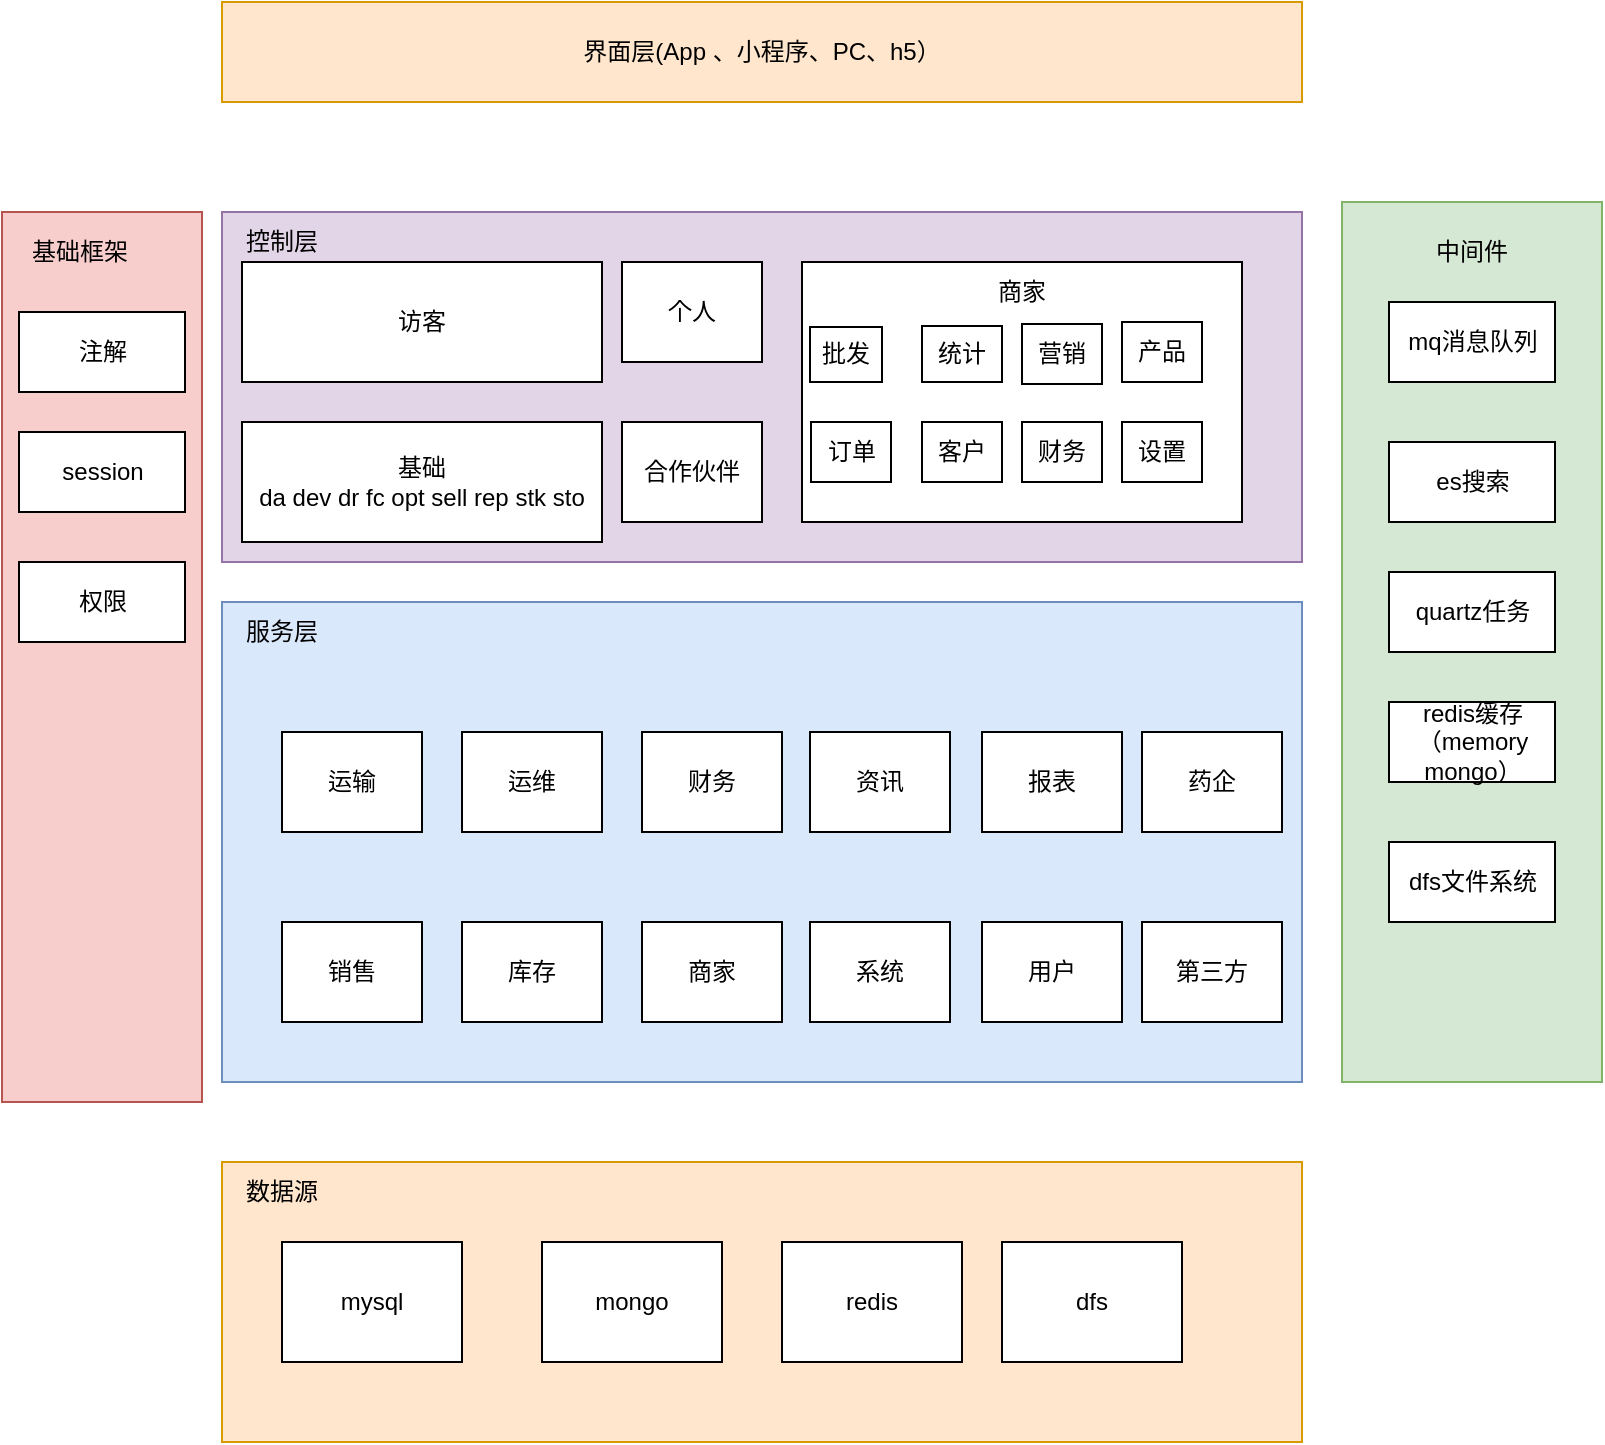 <mxfile version="21.3.2" type="github">
  <diagram name="第 1 页" id="o9Ei0PC76Jg45LqllU9U">
    <mxGraphModel dx="1044" dy="731" grid="1" gridSize="10" guides="1" tooltips="1" connect="1" arrows="1" fold="1" page="1" pageScale="1" pageWidth="827" pageHeight="1169" math="0" shadow="0">
      <root>
        <mxCell id="0" />
        <mxCell id="1" parent="0" />
        <mxCell id="GNhCBHddAeiy44cL_EDV-12" value="" style="rounded=0;whiteSpace=wrap;html=1;rotation=90;fillColor=#f8cecc;strokeColor=#b85450;" vertex="1" parent="1">
          <mxGeometry x="-162.5" y="327.5" width="445" height="100" as="geometry" />
        </mxCell>
        <mxCell id="5oRvASKhfjeJxALJtjsc-1" value="界面层(App 、小程序、PC、h5）" style="rounded=0;whiteSpace=wrap;html=1;fillColor=#ffe6cc;strokeColor=#d79b00;" parent="1" vertex="1">
          <mxGeometry x="120" y="50" width="540" height="50" as="geometry" />
        </mxCell>
        <mxCell id="5oRvASKhfjeJxALJtjsc-2" value="" style="rounded=0;whiteSpace=wrap;html=1;fillColor=#d5e8d4;strokeColor=#82b366;" parent="1" vertex="1">
          <mxGeometry x="680" y="150" width="130" height="440" as="geometry" />
        </mxCell>
        <mxCell id="5oRvASKhfjeJxALJtjsc-3" value="中间件" style="text;html=1;strokeColor=none;fillColor=none;align=center;verticalAlign=middle;whiteSpace=wrap;rounded=0;" parent="1" vertex="1">
          <mxGeometry x="715" y="160" width="60" height="30" as="geometry" />
        </mxCell>
        <mxCell id="5oRvASKhfjeJxALJtjsc-4" value="mq消息队列" style="rounded=0;whiteSpace=wrap;html=1;" parent="1" vertex="1">
          <mxGeometry x="703.5" y="200" width="83" height="40" as="geometry" />
        </mxCell>
        <mxCell id="5oRvASKhfjeJxALJtjsc-5" value="es搜索" style="rounded=0;whiteSpace=wrap;html=1;" parent="1" vertex="1">
          <mxGeometry x="703.5" y="270" width="83" height="40" as="geometry" />
        </mxCell>
        <mxCell id="5oRvASKhfjeJxALJtjsc-6" value="quartz任务" style="rounded=0;whiteSpace=wrap;html=1;" parent="1" vertex="1">
          <mxGeometry x="703.5" y="335" width="83" height="40" as="geometry" />
        </mxCell>
        <mxCell id="5oRvASKhfjeJxALJtjsc-7" value="" style="rounded=0;whiteSpace=wrap;html=1;fillColor=#ffe6cc;strokeColor=#d79b00;" parent="1" vertex="1">
          <mxGeometry x="120" y="630" width="540" height="140" as="geometry" />
        </mxCell>
        <mxCell id="5oRvASKhfjeJxALJtjsc-8" value="mysql" style="rounded=0;whiteSpace=wrap;html=1;" parent="1" vertex="1">
          <mxGeometry x="150" y="670" width="90" height="60" as="geometry" />
        </mxCell>
        <mxCell id="5oRvASKhfjeJxALJtjsc-10" value="redis缓存（memory mongo）" style="rounded=0;whiteSpace=wrap;html=1;" parent="1" vertex="1">
          <mxGeometry x="703.5" y="400" width="83" height="40" as="geometry" />
        </mxCell>
        <mxCell id="5oRvASKhfjeJxALJtjsc-11" value="session" style="rounded=0;whiteSpace=wrap;html=1;" parent="1" vertex="1">
          <mxGeometry x="18.5" y="265" width="83" height="40" as="geometry" />
        </mxCell>
        <mxCell id="5oRvASKhfjeJxALJtjsc-12" value="mongo" style="rounded=0;whiteSpace=wrap;html=1;" parent="1" vertex="1">
          <mxGeometry x="280" y="670" width="90" height="60" as="geometry" />
        </mxCell>
        <mxCell id="5oRvASKhfjeJxALJtjsc-13" value="redis" style="rounded=0;whiteSpace=wrap;html=1;" parent="1" vertex="1">
          <mxGeometry x="400" y="670" width="90" height="60" as="geometry" />
        </mxCell>
        <mxCell id="5oRvASKhfjeJxALJtjsc-14" value="dfs文件系统" style="rounded=0;whiteSpace=wrap;html=1;" parent="1" vertex="1">
          <mxGeometry x="703.5" y="470" width="83" height="40" as="geometry" />
        </mxCell>
        <mxCell id="5oRvASKhfjeJxALJtjsc-15" value="数据源" style="text;html=1;strokeColor=none;fillColor=none;align=center;verticalAlign=middle;whiteSpace=wrap;rounded=0;" parent="1" vertex="1">
          <mxGeometry x="120" y="630" width="60" height="30" as="geometry" />
        </mxCell>
        <mxCell id="5oRvASKhfjeJxALJtjsc-16" value="dfs" style="rounded=0;whiteSpace=wrap;html=1;" parent="1" vertex="1">
          <mxGeometry x="510" y="670" width="90" height="60" as="geometry" />
        </mxCell>
        <mxCell id="5oRvASKhfjeJxALJtjsc-17" value="" style="rounded=0;whiteSpace=wrap;html=1;fillColor=#e1d5e7;strokeColor=#9673a6;" parent="1" vertex="1">
          <mxGeometry x="120" y="155" width="540" height="175" as="geometry" />
        </mxCell>
        <mxCell id="5oRvASKhfjeJxALJtjsc-18" value="" style="rounded=0;whiteSpace=wrap;html=1;fillColor=#dae8fc;strokeColor=#6c8ebf;" parent="1" vertex="1">
          <mxGeometry x="120" y="350" width="540" height="240" as="geometry" />
        </mxCell>
        <mxCell id="5oRvASKhfjeJxALJtjsc-19" value="服务层" style="text;html=1;strokeColor=none;fillColor=none;align=center;verticalAlign=middle;whiteSpace=wrap;rounded=0;" parent="1" vertex="1">
          <mxGeometry x="120" y="350" width="60" height="30" as="geometry" />
        </mxCell>
        <mxCell id="5oRvASKhfjeJxALJtjsc-20" value="运输" style="rounded=0;whiteSpace=wrap;html=1;" parent="1" vertex="1">
          <mxGeometry x="150" y="415" width="70" height="50" as="geometry" />
        </mxCell>
        <mxCell id="GNhCBHddAeiy44cL_EDV-1" value="运维" style="rounded=0;whiteSpace=wrap;html=1;" vertex="1" parent="1">
          <mxGeometry x="240" y="415" width="70" height="50" as="geometry" />
        </mxCell>
        <mxCell id="GNhCBHddAeiy44cL_EDV-2" value="财务" style="rounded=0;whiteSpace=wrap;html=1;" vertex="1" parent="1">
          <mxGeometry x="330" y="415" width="70" height="50" as="geometry" />
        </mxCell>
        <mxCell id="GNhCBHddAeiy44cL_EDV-3" value="资讯" style="rounded=0;whiteSpace=wrap;html=1;" vertex="1" parent="1">
          <mxGeometry x="414" y="415" width="70" height="50" as="geometry" />
        </mxCell>
        <mxCell id="GNhCBHddAeiy44cL_EDV-4" value="报表" style="rounded=0;whiteSpace=wrap;html=1;" vertex="1" parent="1">
          <mxGeometry x="500" y="415" width="70" height="50" as="geometry" />
        </mxCell>
        <mxCell id="GNhCBHddAeiy44cL_EDV-5" value="销售" style="rounded=0;whiteSpace=wrap;html=1;" vertex="1" parent="1">
          <mxGeometry x="150" y="510" width="70" height="50" as="geometry" />
        </mxCell>
        <mxCell id="GNhCBHddAeiy44cL_EDV-6" value="库存" style="rounded=0;whiteSpace=wrap;html=1;" vertex="1" parent="1">
          <mxGeometry x="240" y="510" width="70" height="50" as="geometry" />
        </mxCell>
        <mxCell id="GNhCBHddAeiy44cL_EDV-7" value="商家" style="rounded=0;whiteSpace=wrap;html=1;" vertex="1" parent="1">
          <mxGeometry x="330" y="510" width="70" height="50" as="geometry" />
        </mxCell>
        <mxCell id="GNhCBHddAeiy44cL_EDV-8" value="系统" style="rounded=0;whiteSpace=wrap;html=1;" vertex="1" parent="1">
          <mxGeometry x="414" y="510" width="70" height="50" as="geometry" />
        </mxCell>
        <mxCell id="GNhCBHddAeiy44cL_EDV-9" value="用户" style="rounded=0;whiteSpace=wrap;html=1;" vertex="1" parent="1">
          <mxGeometry x="500" y="510" width="70" height="50" as="geometry" />
        </mxCell>
        <mxCell id="GNhCBHddAeiy44cL_EDV-10" value="药企" style="rounded=0;whiteSpace=wrap;html=1;" vertex="1" parent="1">
          <mxGeometry x="580" y="415" width="70" height="50" as="geometry" />
        </mxCell>
        <mxCell id="GNhCBHddAeiy44cL_EDV-11" value="第三方" style="rounded=0;whiteSpace=wrap;html=1;" vertex="1" parent="1">
          <mxGeometry x="580" y="510" width="70" height="50" as="geometry" />
        </mxCell>
        <mxCell id="GNhCBHddAeiy44cL_EDV-14" value="控制层" style="text;html=1;strokeColor=none;fillColor=none;align=center;verticalAlign=middle;whiteSpace=wrap;rounded=0;" vertex="1" parent="1">
          <mxGeometry x="120" y="155" width="60" height="30" as="geometry" />
        </mxCell>
        <mxCell id="GNhCBHddAeiy44cL_EDV-15" value="访客" style="rounded=0;whiteSpace=wrap;html=1;" vertex="1" parent="1">
          <mxGeometry x="130" y="180" width="180" height="60" as="geometry" />
        </mxCell>
        <mxCell id="GNhCBHddAeiy44cL_EDV-16" value="合作伙伴" style="rounded=0;whiteSpace=wrap;html=1;" vertex="1" parent="1">
          <mxGeometry x="320" y="260" width="70" height="50" as="geometry" />
        </mxCell>
        <mxCell id="GNhCBHddAeiy44cL_EDV-17" value="个人" style="rounded=0;whiteSpace=wrap;html=1;" vertex="1" parent="1">
          <mxGeometry x="320" y="180" width="70" height="50" as="geometry" />
        </mxCell>
        <mxCell id="GNhCBHddAeiy44cL_EDV-18" value="" style="rounded=0;whiteSpace=wrap;html=1;" vertex="1" parent="1">
          <mxGeometry x="410" y="180" width="220" height="130" as="geometry" />
        </mxCell>
        <mxCell id="GNhCBHddAeiy44cL_EDV-19" value="批发" style="rounded=0;whiteSpace=wrap;html=1;strokeColor=default;" vertex="1" parent="1">
          <mxGeometry x="414" y="212.5" width="36" height="27.5" as="geometry" />
        </mxCell>
        <mxCell id="GNhCBHddAeiy44cL_EDV-20" value="设置" style="rounded=0;whiteSpace=wrap;html=1;" vertex="1" parent="1">
          <mxGeometry x="570" y="260" width="40" height="30" as="geometry" />
        </mxCell>
        <mxCell id="GNhCBHddAeiy44cL_EDV-22" value="统计" style="rounded=0;whiteSpace=wrap;html=1;" vertex="1" parent="1">
          <mxGeometry x="470" y="212" width="40" height="28" as="geometry" />
        </mxCell>
        <mxCell id="GNhCBHddAeiy44cL_EDV-23" value="营销" style="rounded=0;whiteSpace=wrap;html=1;" vertex="1" parent="1">
          <mxGeometry x="520" y="211" width="40" height="30" as="geometry" />
        </mxCell>
        <mxCell id="GNhCBHddAeiy44cL_EDV-25" value="商家" style="text;html=1;strokeColor=none;fillColor=none;align=center;verticalAlign=middle;whiteSpace=wrap;rounded=0;" vertex="1" parent="1">
          <mxGeometry x="490" y="180" width="60" height="30" as="geometry" />
        </mxCell>
        <mxCell id="GNhCBHddAeiy44cL_EDV-27" value="订单" style="rounded=0;whiteSpace=wrap;html=1;" vertex="1" parent="1">
          <mxGeometry x="414.5" y="260" width="40" height="30" as="geometry" />
        </mxCell>
        <mxCell id="GNhCBHddAeiy44cL_EDV-28" value="客户" style="rounded=0;whiteSpace=wrap;html=1;" vertex="1" parent="1">
          <mxGeometry x="470" y="260" width="40" height="30" as="geometry" />
        </mxCell>
        <mxCell id="GNhCBHddAeiy44cL_EDV-29" value="财务" style="rounded=0;whiteSpace=wrap;html=1;" vertex="1" parent="1">
          <mxGeometry x="520" y="260" width="40" height="30" as="geometry" />
        </mxCell>
        <mxCell id="GNhCBHddAeiy44cL_EDV-30" value="产品" style="rounded=0;whiteSpace=wrap;html=1;" vertex="1" parent="1">
          <mxGeometry x="570" y="210" width="40" height="30" as="geometry" />
        </mxCell>
        <mxCell id="GNhCBHddAeiy44cL_EDV-32" value="基础&lt;br&gt;da dev dr fc opt sell rep stk sto" style="rounded=0;whiteSpace=wrap;html=1;" vertex="1" parent="1">
          <mxGeometry x="130" y="260" width="180" height="60" as="geometry" />
        </mxCell>
        <mxCell id="GNhCBHddAeiy44cL_EDV-35" value="权限" style="rounded=0;whiteSpace=wrap;html=1;" vertex="1" parent="1">
          <mxGeometry x="18.5" y="330" width="83" height="40" as="geometry" />
        </mxCell>
        <mxCell id="GNhCBHddAeiy44cL_EDV-36" value="注解" style="rounded=0;whiteSpace=wrap;html=1;" vertex="1" parent="1">
          <mxGeometry x="18.5" y="205" width="83" height="40" as="geometry" />
        </mxCell>
        <mxCell id="GNhCBHddAeiy44cL_EDV-37" value="基础框架" style="text;html=1;strokeColor=none;fillColor=none;align=center;verticalAlign=middle;whiteSpace=wrap;rounded=0;" vertex="1" parent="1">
          <mxGeometry x="19" y="160" width="60" height="30" as="geometry" />
        </mxCell>
      </root>
    </mxGraphModel>
  </diagram>
</mxfile>
